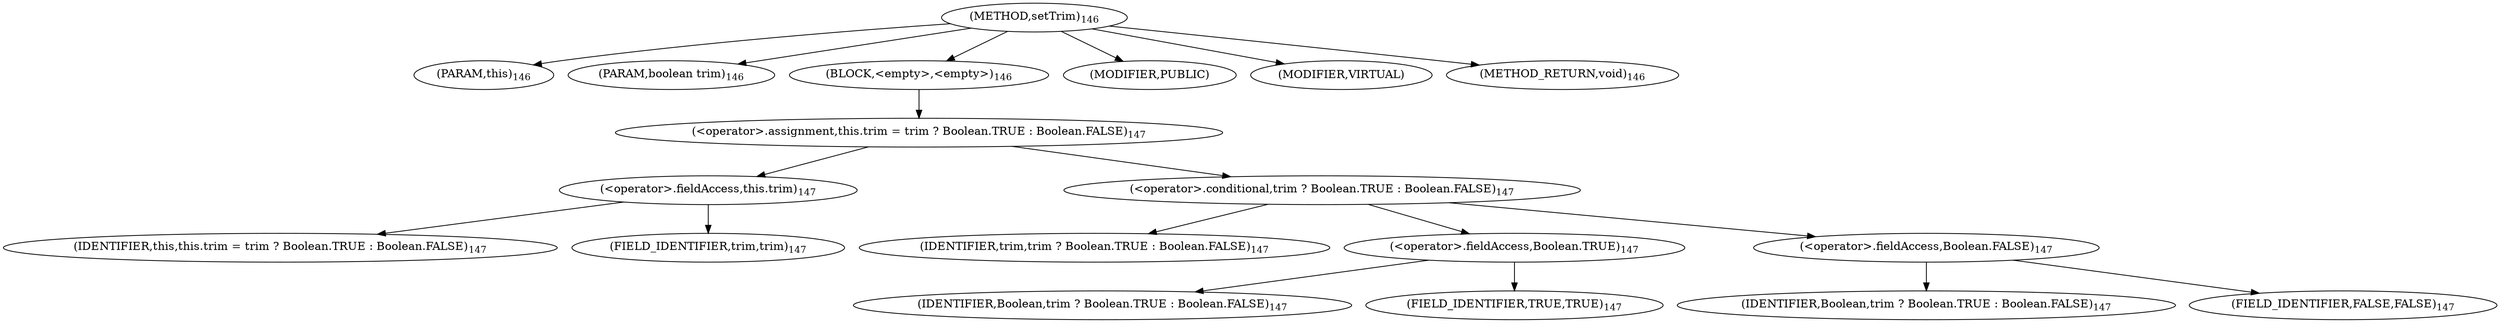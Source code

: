 digraph "setTrim" {  
"314" [label = <(METHOD,setTrim)<SUB>146</SUB>> ]
"17" [label = <(PARAM,this)<SUB>146</SUB>> ]
"315" [label = <(PARAM,boolean trim)<SUB>146</SUB>> ]
"316" [label = <(BLOCK,&lt;empty&gt;,&lt;empty&gt;)<SUB>146</SUB>> ]
"317" [label = <(&lt;operator&gt;.assignment,this.trim = trim ? Boolean.TRUE : Boolean.FALSE)<SUB>147</SUB>> ]
"318" [label = <(&lt;operator&gt;.fieldAccess,this.trim)<SUB>147</SUB>> ]
"16" [label = <(IDENTIFIER,this,this.trim = trim ? Boolean.TRUE : Boolean.FALSE)<SUB>147</SUB>> ]
"319" [label = <(FIELD_IDENTIFIER,trim,trim)<SUB>147</SUB>> ]
"320" [label = <(&lt;operator&gt;.conditional,trim ? Boolean.TRUE : Boolean.FALSE)<SUB>147</SUB>> ]
"321" [label = <(IDENTIFIER,trim,trim ? Boolean.TRUE : Boolean.FALSE)<SUB>147</SUB>> ]
"322" [label = <(&lt;operator&gt;.fieldAccess,Boolean.TRUE)<SUB>147</SUB>> ]
"323" [label = <(IDENTIFIER,Boolean,trim ? Boolean.TRUE : Boolean.FALSE)<SUB>147</SUB>> ]
"324" [label = <(FIELD_IDENTIFIER,TRUE,TRUE)<SUB>147</SUB>> ]
"325" [label = <(&lt;operator&gt;.fieldAccess,Boolean.FALSE)<SUB>147</SUB>> ]
"326" [label = <(IDENTIFIER,Boolean,trim ? Boolean.TRUE : Boolean.FALSE)<SUB>147</SUB>> ]
"327" [label = <(FIELD_IDENTIFIER,FALSE,FALSE)<SUB>147</SUB>> ]
"328" [label = <(MODIFIER,PUBLIC)> ]
"329" [label = <(MODIFIER,VIRTUAL)> ]
"330" [label = <(METHOD_RETURN,void)<SUB>146</SUB>> ]
  "314" -> "17" 
  "314" -> "315" 
  "314" -> "316" 
  "314" -> "328" 
  "314" -> "329" 
  "314" -> "330" 
  "316" -> "317" 
  "317" -> "318" 
  "317" -> "320" 
  "318" -> "16" 
  "318" -> "319" 
  "320" -> "321" 
  "320" -> "322" 
  "320" -> "325" 
  "322" -> "323" 
  "322" -> "324" 
  "325" -> "326" 
  "325" -> "327" 
}
